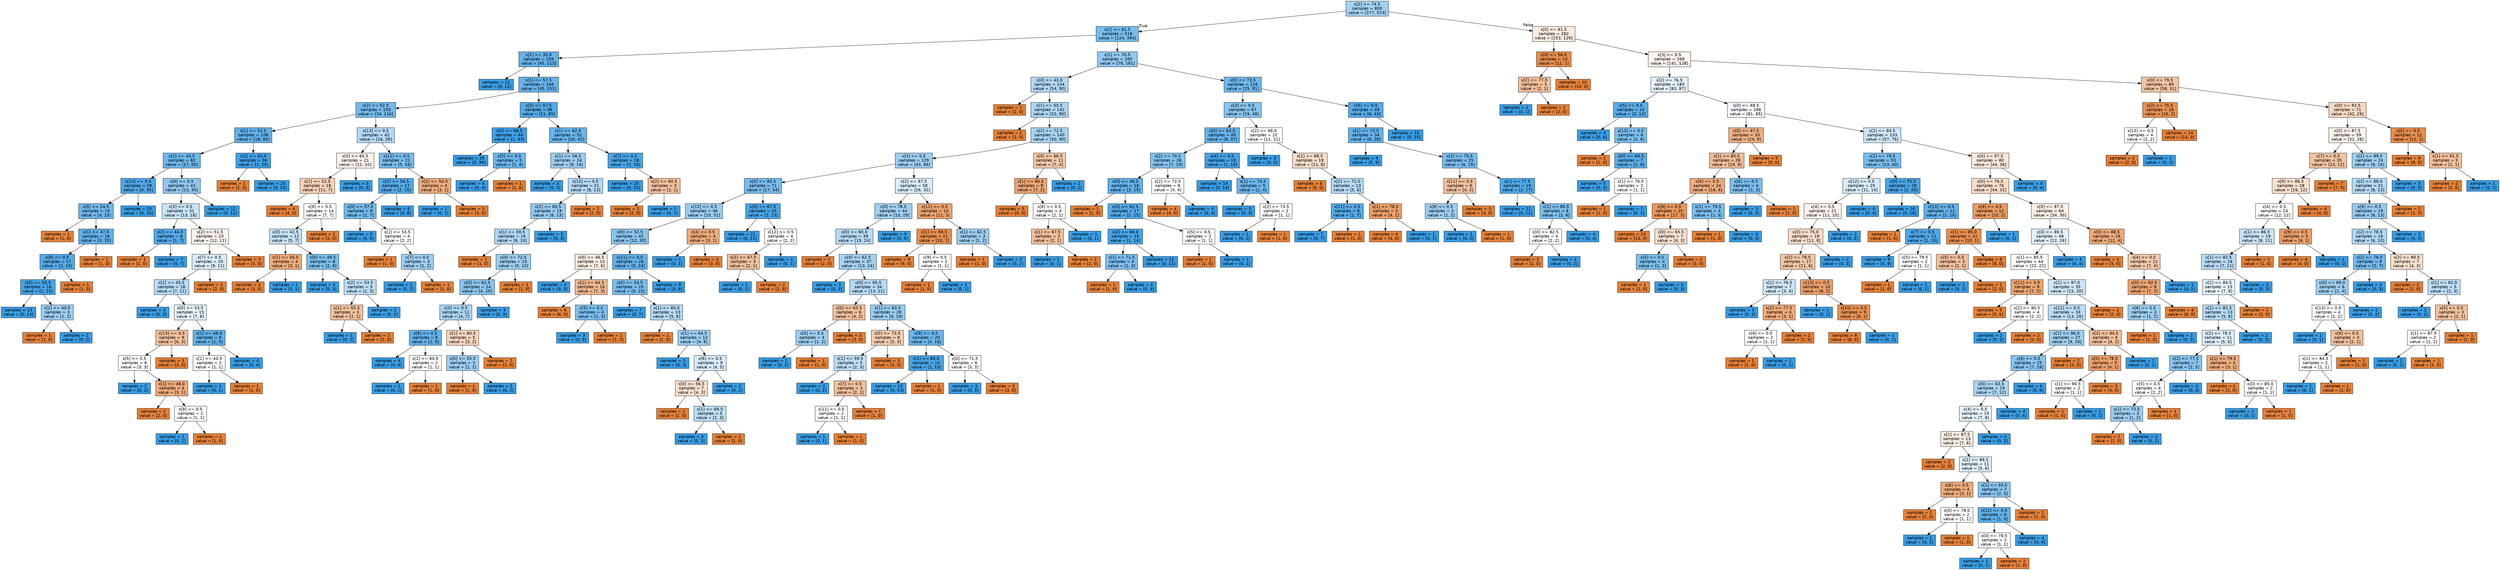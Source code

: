 digraph Tree {
node [shape=box, style="filled", color="black", fontname="helvetica"] ;
edge [fontname="helvetica"] ;
0 [label="x[2] <= 74.5\nsamples = 800\nvalue = [277, 523]", fillcolor="#a2d1f3"] ;
1 [label="x[2] <= 61.5\nsamples = 518\nvalue = [124, 394]", fillcolor="#77bced"] ;
0 -> 1 [labeldistance=2.5, labelangle=45, headlabel="True"] ;
2 [label="x[2] <= 35.0\nsamples = 258\nvalue = [45, 213]", fillcolor="#63b2ea"] ;
1 -> 2 ;
3 [label="samples = 12\nvalue = [0, 12]", fillcolor="#399de5"] ;
2 -> 3 ;
4 [label="x[1] <= 57.5\nsamples = 246\nvalue = [45, 201]", fillcolor="#65b3eb"] ;
2 -> 4 ;
5 [label="x[2] <= 52.5\nsamples = 150\nvalue = [34, 116]", fillcolor="#73baed"] ;
4 -> 5 ;
6 [label="x[1] <= 52.5\nsamples = 108\nvalue = [18, 90]", fillcolor="#61b1ea"] ;
5 -> 6 ;
7 [label="x[2] <= 43.5\nsamples = 82\nvalue = [17, 65]", fillcolor="#6db7ec"] ;
6 -> 7 ;
8 [label="x[13] <= 0.5\nsamples = 39\nvalue = [4, 35]", fillcolor="#50a8e8"] ;
7 -> 8 ;
9 [label="x[0] <= 24.5\nsamples = 19\nvalue = [4, 15]", fillcolor="#6eb7ec"] ;
8 -> 9 ;
10 [label="samples = 1\nvalue = [1, 0]", fillcolor="#e58139"] ;
9 -> 10 ;
11 [label="x[1] <= 47.0\nsamples = 18\nvalue = [3, 15]", fillcolor="#61b1ea"] ;
9 -> 11 ;
12 [label="x[8] <= 0.5\nsamples = 17\nvalue = [2, 15]", fillcolor="#53aae8"] ;
11 -> 12 ;
13 [label="x[0] <= 50.5\nsamples = 16\nvalue = [1, 15]", fillcolor="#46a4e7"] ;
12 -> 13 ;
14 [label="samples = 13\nvalue = [0, 13]", fillcolor="#399de5"] ;
13 -> 14 ;
15 [label="x[2] <= 40.5\nsamples = 3\nvalue = [1, 2]", fillcolor="#9ccef2"] ;
13 -> 15 ;
16 [label="samples = 1\nvalue = [1, 0]", fillcolor="#e58139"] ;
15 -> 16 ;
17 [label="samples = 2\nvalue = [0, 2]", fillcolor="#399de5"] ;
15 -> 17 ;
18 [label="samples = 1\nvalue = [1, 0]", fillcolor="#e58139"] ;
12 -> 18 ;
19 [label="samples = 1\nvalue = [1, 0]", fillcolor="#e58139"] ;
11 -> 19 ;
20 [label="samples = 20\nvalue = [0, 20]", fillcolor="#399de5"] ;
8 -> 20 ;
21 [label="x[6] <= 0.5\nsamples = 43\nvalue = [13, 30]", fillcolor="#8fc7f0"] ;
7 -> 21 ;
22 [label="x[3] <= 0.5\nsamples = 31\nvalue = [13, 18]", fillcolor="#c8e4f8"] ;
21 -> 22 ;
23 [label="x[2] <= 44.5\nsamples = 8\nvalue = [1, 7]", fillcolor="#55abe9"] ;
22 -> 23 ;
24 [label="samples = 1\nvalue = [1, 0]", fillcolor="#e58139"] ;
23 -> 24 ;
25 [label="samples = 7\nvalue = [0, 7]", fillcolor="#399de5"] ;
23 -> 25 ;
26 [label="x[2] <= 51.5\nsamples = 23\nvalue = [12, 11]", fillcolor="#fdf5ef"] ;
22 -> 26 ;
27 [label="x[7] <= 0.5\nsamples = 20\nvalue = [9, 11]", fillcolor="#dbedfa"] ;
26 -> 27 ;
28 [label="x[2] <= 45.5\nsamples = 18\nvalue = [7, 11]", fillcolor="#b7dbf6"] ;
27 -> 28 ;
29 [label="samples = 3\nvalue = [0, 3]", fillcolor="#399de5"] ;
28 -> 29 ;
30 [label="x[0] <= 53.5\nsamples = 15\nvalue = [7, 8]", fillcolor="#e6f3fc"] ;
28 -> 30 ;
31 [label="x[13] <= 0.5\nsamples = 9\nvalue = [6, 3]", fillcolor="#f2c09c"] ;
30 -> 31 ;
32 [label="x[5] <= 0.5\nsamples = 6\nvalue = [3, 3]", fillcolor="#ffffff"] ;
31 -> 32 ;
33 [label="samples = 2\nvalue = [0, 2]", fillcolor="#399de5"] ;
32 -> 33 ;
34 [label="x[1] <= 48.0\nsamples = 4\nvalue = [3, 1]", fillcolor="#eeab7b"] ;
32 -> 34 ;
35 [label="samples = 2\nvalue = [2, 0]", fillcolor="#e58139"] ;
34 -> 35 ;
36 [label="x[9] <= 0.5\nsamples = 2\nvalue = [1, 1]", fillcolor="#ffffff"] ;
34 -> 36 ;
37 [label="samples = 1\nvalue = [0, 1]", fillcolor="#399de5"] ;
36 -> 37 ;
38 [label="samples = 1\nvalue = [1, 0]", fillcolor="#e58139"] ;
36 -> 38 ;
39 [label="samples = 3\nvalue = [3, 0]", fillcolor="#e58139"] ;
31 -> 39 ;
40 [label="x[1] <= 46.0\nsamples = 6\nvalue = [1, 5]", fillcolor="#61b1ea"] ;
30 -> 40 ;
41 [label="x[1] <= 43.5\nsamples = 2\nvalue = [1, 1]", fillcolor="#ffffff"] ;
40 -> 41 ;
42 [label="samples = 1\nvalue = [0, 1]", fillcolor="#399de5"] ;
41 -> 42 ;
43 [label="samples = 1\nvalue = [1, 0]", fillcolor="#e58139"] ;
41 -> 43 ;
44 [label="samples = 4\nvalue = [0, 4]", fillcolor="#399de5"] ;
40 -> 44 ;
45 [label="samples = 2\nvalue = [2, 0]", fillcolor="#e58139"] ;
27 -> 45 ;
46 [label="samples = 3\nvalue = [3, 0]", fillcolor="#e58139"] ;
26 -> 46 ;
47 [label="samples = 12\nvalue = [0, 12]", fillcolor="#399de5"] ;
21 -> 47 ;
48 [label="x[2] <= 42.0\nsamples = 26\nvalue = [1, 25]", fillcolor="#41a1e6"] ;
6 -> 48 ;
49 [label="samples = 1\nvalue = [1, 0]", fillcolor="#e58139"] ;
48 -> 49 ;
50 [label="samples = 25\nvalue = [0, 25]", fillcolor="#399de5"] ;
48 -> 50 ;
51 [label="x[13] <= 0.5\nsamples = 42\nvalue = [16, 26]", fillcolor="#b3d9f5"] ;
5 -> 51 ;
52 [label="x[0] <= 60.5\nsamples = 21\nvalue = [11, 10]", fillcolor="#fdf4ed"] ;
51 -> 52 ;
53 [label="x[1] <= 52.0\nsamples = 18\nvalue = [11, 7]", fillcolor="#f6d1b7"] ;
52 -> 53 ;
54 [label="samples = 4\nvalue = [4, 0]", fillcolor="#e58139"] ;
53 -> 54 ;
55 [label="x[9] <= 0.5\nsamples = 14\nvalue = [7, 7]", fillcolor="#ffffff"] ;
53 -> 55 ;
56 [label="x[0] <= 42.5\nsamples = 12\nvalue = [5, 7]", fillcolor="#c6e3f8"] ;
55 -> 56 ;
57 [label="x[1] <= 56.0\nsamples = 4\nvalue = [3, 1]", fillcolor="#eeab7b"] ;
56 -> 57 ;
58 [label="samples = 3\nvalue = [3, 0]", fillcolor="#e58139"] ;
57 -> 58 ;
59 [label="samples = 1\nvalue = [0, 1]", fillcolor="#399de5"] ;
57 -> 59 ;
60 [label="x[0] <= 49.5\nsamples = 8\nvalue = [2, 6]", fillcolor="#7bbeee"] ;
56 -> 60 ;
61 [label="samples = 3\nvalue = [0, 3]", fillcolor="#399de5"] ;
60 -> 61 ;
62 [label="x[2] <= 53.5\nsamples = 5\nvalue = [2, 3]", fillcolor="#bddef6"] ;
60 -> 62 ;
63 [label="x[1] <= 55.5\nsamples = 3\nvalue = [2, 1]", fillcolor="#f2c09c"] ;
62 -> 63 ;
64 [label="samples = 1\nvalue = [0, 1]", fillcolor="#399de5"] ;
63 -> 64 ;
65 [label="samples = 2\nvalue = [2, 0]", fillcolor="#e58139"] ;
63 -> 65 ;
66 [label="samples = 2\nvalue = [0, 2]", fillcolor="#399de5"] ;
62 -> 66 ;
67 [label="samples = 2\nvalue = [2, 0]", fillcolor="#e58139"] ;
55 -> 67 ;
68 [label="samples = 3\nvalue = [0, 3]", fillcolor="#399de5"] ;
52 -> 68 ;
69 [label="x[12] <= 0.5\nsamples = 21\nvalue = [5, 16]", fillcolor="#77bced"] ;
51 -> 69 ;
70 [label="x[2] <= 54.5\nsamples = 17\nvalue = [2, 15]", fillcolor="#53aae8"] ;
69 -> 70 ;
71 [label="x[0] <= 57.5\nsamples = 9\nvalue = [2, 7]", fillcolor="#72b9ec"] ;
70 -> 71 ;
72 [label="samples = 5\nvalue = [0, 5]", fillcolor="#399de5"] ;
71 -> 72 ;
73 [label="x[1] <= 53.5\nsamples = 4\nvalue = [2, 2]", fillcolor="#ffffff"] ;
71 -> 73 ;
74 [label="samples = 1\nvalue = [1, 0]", fillcolor="#e58139"] ;
73 -> 74 ;
75 [label="x[7] <= 0.5\nsamples = 3\nvalue = [1, 2]", fillcolor="#9ccef2"] ;
73 -> 75 ;
76 [label="samples = 2\nvalue = [0, 2]", fillcolor="#399de5"] ;
75 -> 76 ;
77 [label="samples = 1\nvalue = [1, 0]", fillcolor="#e58139"] ;
75 -> 77 ;
78 [label="samples = 8\nvalue = [0, 8]", fillcolor="#399de5"] ;
70 -> 78 ;
79 [label="x[2] <= 54.0\nsamples = 4\nvalue = [3, 1]", fillcolor="#eeab7b"] ;
69 -> 79 ;
80 [label="samples = 1\nvalue = [0, 1]", fillcolor="#399de5"] ;
79 -> 80 ;
81 [label="samples = 3\nvalue = [3, 0]", fillcolor="#e58139"] ;
79 -> 81 ;
82 [label="x[2] <= 57.5\nsamples = 96\nvalue = [11, 85]", fillcolor="#53aae8"] ;
4 -> 82 ;
83 [label="x[0] <= 68.5\nsamples = 44\nvalue = [1, 43]", fillcolor="#3e9fe6"] ;
82 -> 83 ;
84 [label="samples = 39\nvalue = [0, 39]", fillcolor="#399de5"] ;
83 -> 84 ;
85 [label="x[5] <= 0.5\nsamples = 5\nvalue = [1, 4]", fillcolor="#6ab6ec"] ;
83 -> 85 ;
86 [label="samples = 4\nvalue = [0, 4]", fillcolor="#399de5"] ;
85 -> 86 ;
87 [label="samples = 1\nvalue = [1, 0]", fillcolor="#e58139"] ;
85 -> 87 ;
88 [label="x[1] <= 62.5\nsamples = 52\nvalue = [10, 42]", fillcolor="#68b4eb"] ;
82 -> 88 ;
89 [label="x[1] <= 58.5\nsamples = 24\nvalue = [8, 16]", fillcolor="#9ccef2"] ;
88 -> 89 ;
90 [label="samples = 3\nvalue = [0, 3]", fillcolor="#399de5"] ;
89 -> 90 ;
91 [label="x[12] <= 0.5\nsamples = 21\nvalue = [8, 13]", fillcolor="#b3d9f5"] ;
89 -> 91 ;
92 [label="x[2] <= 60.5\nsamples = 19\nvalue = [6, 13]", fillcolor="#94caf1"] ;
91 -> 92 ;
93 [label="x[1] <= 59.5\nsamples = 16\nvalue = [6, 10]", fillcolor="#b0d8f5"] ;
92 -> 93 ;
94 [label="samples = 1\nvalue = [1, 0]", fillcolor="#e58139"] ;
93 -> 94 ;
95 [label="x[0] <= 72.0\nsamples = 15\nvalue = [5, 10]", fillcolor="#9ccef2"] ;
93 -> 95 ;
96 [label="x[0] <= 62.5\nsamples = 14\nvalue = [4, 10]", fillcolor="#88c4ef"] ;
95 -> 96 ;
97 [label="x[3] <= 0.5\nsamples = 11\nvalue = [4, 7]", fillcolor="#aad5f4"] ;
96 -> 97 ;
98 [label="x[6] <= 0.5\nsamples = 6\nvalue = [1, 5]", fillcolor="#61b1ea"] ;
97 -> 98 ;
99 [label="samples = 4\nvalue = [0, 4]", fillcolor="#399de5"] ;
98 -> 99 ;
100 [label="x[1] <= 60.5\nsamples = 2\nvalue = [1, 1]", fillcolor="#ffffff"] ;
98 -> 100 ;
101 [label="samples = 1\nvalue = [0, 1]", fillcolor="#399de5"] ;
100 -> 101 ;
102 [label="samples = 1\nvalue = [1, 0]", fillcolor="#e58139"] ;
100 -> 102 ;
103 [label="x[1] <= 60.5\nsamples = 5\nvalue = [3, 2]", fillcolor="#f6d5bd"] ;
97 -> 103 ;
104 [label="x[0] <= 55.0\nsamples = 3\nvalue = [1, 2]", fillcolor="#9ccef2"] ;
103 -> 104 ;
105 [label="samples = 1\nvalue = [1, 0]", fillcolor="#e58139"] ;
104 -> 105 ;
106 [label="samples = 2\nvalue = [0, 2]", fillcolor="#399de5"] ;
104 -> 106 ;
107 [label="samples = 2\nvalue = [2, 0]", fillcolor="#e58139"] ;
103 -> 107 ;
108 [label="samples = 3\nvalue = [0, 3]", fillcolor="#399de5"] ;
96 -> 108 ;
109 [label="samples = 1\nvalue = [1, 0]", fillcolor="#e58139"] ;
95 -> 109 ;
110 [label="samples = 3\nvalue = [0, 3]", fillcolor="#399de5"] ;
92 -> 110 ;
111 [label="samples = 2\nvalue = [2, 0]", fillcolor="#e58139"] ;
91 -> 111 ;
112 [label="x[7] <= 0.5\nsamples = 28\nvalue = [2, 26]", fillcolor="#48a5e7"] ;
88 -> 112 ;
113 [label="samples = 25\nvalue = [0, 25]", fillcolor="#399de5"] ;
112 -> 113 ;
114 [label="x[2] <= 60.5\nsamples = 3\nvalue = [2, 1]", fillcolor="#f2c09c"] ;
112 -> 114 ;
115 [label="samples = 2\nvalue = [2, 0]", fillcolor="#e58139"] ;
114 -> 115 ;
116 [label="samples = 1\nvalue = [0, 1]", fillcolor="#399de5"] ;
114 -> 116 ;
117 [label="x[1] <= 70.5\nsamples = 260\nvalue = [79, 181]", fillcolor="#8fc8f0"] ;
1 -> 117 ;
118 [label="x[0] <= 43.0\nsamples = 144\nvalue = [54, 90]", fillcolor="#b0d8f5"] ;
117 -> 118 ;
119 [label="samples = 2\nvalue = [2, 0]", fillcolor="#e58139"] ;
118 -> 119 ;
120 [label="x[1] <= 55.5\nsamples = 142\nvalue = [52, 90]", fillcolor="#abd6f4"] ;
118 -> 120 ;
121 [label="samples = 2\nvalue = [2, 0]", fillcolor="#e58139"] ;
120 -> 121 ;
122 [label="x[2] <= 72.5\nsamples = 140\nvalue = [50, 90]", fillcolor="#a7d3f3"] ;
120 -> 122 ;
123 [label="x[3] <= 0.5\nsamples = 129\nvalue = [43, 86]", fillcolor="#9ccef2"] ;
122 -> 123 ;
124 [label="x[0] <= 60.5\nsamples = 71\nvalue = [17, 54]", fillcolor="#77bced"] ;
123 -> 124 ;
125 [label="x[12] <= 0.5\nsamples = 46\nvalue = [15, 31]", fillcolor="#99ccf2"] ;
124 -> 125 ;
126 [label="x[0] <= 52.5\nsamples = 42\nvalue = [12, 30]", fillcolor="#88c4ef"] ;
125 -> 126 ;
127 [label="x[0] <= 46.5\nsamples = 13\nvalue = [7, 6]", fillcolor="#fbede3"] ;
126 -> 127 ;
128 [label="samples = 3\nvalue = [0, 3]", fillcolor="#399de5"] ;
127 -> 128 ;
129 [label="x[1] <= 64.5\nsamples = 10\nvalue = [7, 3]", fillcolor="#f0b78e"] ;
127 -> 129 ;
130 [label="samples = 6\nvalue = [6, 0]", fillcolor="#e58139"] ;
129 -> 130 ;
131 [label="x[5] <= 0.5\nsamples = 4\nvalue = [1, 3]", fillcolor="#7bbeee"] ;
129 -> 131 ;
132 [label="samples = 3\nvalue = [0, 3]", fillcolor="#399de5"] ;
131 -> 132 ;
133 [label="samples = 1\nvalue = [1, 0]", fillcolor="#e58139"] ;
131 -> 133 ;
134 [label="x[11] <= 0.5\nsamples = 29\nvalue = [5, 24]", fillcolor="#62b1ea"] ;
126 -> 134 ;
135 [label="x[0] <= 54.5\nsamples = 20\nvalue = [5, 15]", fillcolor="#7bbeee"] ;
134 -> 135 ;
136 [label="samples = 7\nvalue = [0, 7]", fillcolor="#399de5"] ;
135 -> 136 ;
137 [label="x[1] <= 60.0\nsamples = 13\nvalue = [5, 8]", fillcolor="#b5daf5"] ;
135 -> 137 ;
138 [label="samples = 1\nvalue = [1, 0]", fillcolor="#e58139"] ;
137 -> 138 ;
139 [label="x[1] <= 64.5\nsamples = 12\nvalue = [4, 8]", fillcolor="#9ccef2"] ;
137 -> 139 ;
140 [label="samples = 3\nvalue = [0, 3]", fillcolor="#399de5"] ;
139 -> 140 ;
141 [label="x[6] <= 0.5\nsamples = 9\nvalue = [4, 5]", fillcolor="#d7ebfa"] ;
139 -> 141 ;
142 [label="x[0] <= 56.5\nsamples = 7\nvalue = [4, 3]", fillcolor="#f8e0ce"] ;
141 -> 142 ;
143 [label="samples = 2\nvalue = [2, 0]", fillcolor="#e58139"] ;
142 -> 143 ;
144 [label="x[1] <= 69.5\nsamples = 5\nvalue = [2, 3]", fillcolor="#bddef6"] ;
142 -> 144 ;
145 [label="samples = 3\nvalue = [0, 3]", fillcolor="#399de5"] ;
144 -> 145 ;
146 [label="samples = 2\nvalue = [2, 0]", fillcolor="#e58139"] ;
144 -> 146 ;
147 [label="samples = 2\nvalue = [0, 2]", fillcolor="#399de5"] ;
141 -> 147 ;
148 [label="samples = 9\nvalue = [0, 9]", fillcolor="#399de5"] ;
134 -> 148 ;
149 [label="x[4] <= 0.5\nsamples = 4\nvalue = [3, 1]", fillcolor="#eeab7b"] ;
125 -> 149 ;
150 [label="samples = 1\nvalue = [0, 1]", fillcolor="#399de5"] ;
149 -> 150 ;
151 [label="samples = 3\nvalue = [3, 0]", fillcolor="#e58139"] ;
149 -> 151 ;
152 [label="x[0] <= 67.0\nsamples = 25\nvalue = [2, 23]", fillcolor="#4aa6e7"] ;
124 -> 152 ;
153 [label="samples = 21\nvalue = [0, 21]", fillcolor="#399de5"] ;
152 -> 153 ;
154 [label="x[12] <= 0.5\nsamples = 4\nvalue = [2, 2]", fillcolor="#ffffff"] ;
152 -> 154 ;
155 [label="x[2] <= 67.5\nsamples = 3\nvalue = [2, 1]", fillcolor="#f2c09c"] ;
154 -> 155 ;
156 [label="samples = 1\nvalue = [0, 1]", fillcolor="#399de5"] ;
155 -> 156 ;
157 [label="samples = 2\nvalue = [2, 0]", fillcolor="#e58139"] ;
155 -> 157 ;
158 [label="samples = 1\nvalue = [0, 1]", fillcolor="#399de5"] ;
154 -> 158 ;
159 [label="x[2] <= 67.5\nsamples = 58\nvalue = [26, 32]", fillcolor="#daedfa"] ;
123 -> 159 ;
160 [label="x[0] <= 78.0\nsamples = 44\nvalue = [15, 29]", fillcolor="#9fd0f2"] ;
159 -> 160 ;
161 [label="x[0] <= 60.0\nsamples = 39\nvalue = [15, 24]", fillcolor="#b5daf5"] ;
160 -> 161 ;
162 [label="samples = 2\nvalue = [2, 0]", fillcolor="#e58139"] ;
161 -> 162 ;
163 [label="x[0] <= 62.5\nsamples = 37\nvalue = [13, 24]", fillcolor="#a4d2f3"] ;
161 -> 163 ;
164 [label="samples = 3\nvalue = [0, 3]", fillcolor="#399de5"] ;
163 -> 164 ;
165 [label="x[0] <= 65.5\nsamples = 34\nvalue = [13, 21]", fillcolor="#b4daf5"] ;
163 -> 165 ;
166 [label="x[0] <= 63.5\nsamples = 6\nvalue = [4, 2]", fillcolor="#f2c09c"] ;
165 -> 166 ;
167 [label="x[5] <= 0.5\nsamples = 3\nvalue = [1, 2]", fillcolor="#9ccef2"] ;
166 -> 167 ;
168 [label="samples = 2\nvalue = [0, 2]", fillcolor="#399de5"] ;
167 -> 168 ;
169 [label="samples = 1\nvalue = [1, 0]", fillcolor="#e58139"] ;
167 -> 169 ;
170 [label="samples = 3\nvalue = [3, 0]", fillcolor="#e58139"] ;
166 -> 170 ;
171 [label="x[1] <= 63.5\nsamples = 28\nvalue = [9, 19]", fillcolor="#97cbf1"] ;
165 -> 171 ;
172 [label="x[0] <= 73.5\nsamples = 8\nvalue = [5, 3]", fillcolor="#f5cdb0"] ;
171 -> 172 ;
173 [label="x[1] <= 59.5\nsamples = 5\nvalue = [2, 3]", fillcolor="#bddef6"] ;
172 -> 173 ;
174 [label="samples = 2\nvalue = [0, 2]", fillcolor="#399de5"] ;
173 -> 174 ;
175 [label="x[7] <= 0.5\nsamples = 3\nvalue = [2, 1]", fillcolor="#f2c09c"] ;
173 -> 175 ;
176 [label="x[11] <= 0.5\nsamples = 2\nvalue = [1, 1]", fillcolor="#ffffff"] ;
175 -> 176 ;
177 [label="samples = 1\nvalue = [0, 1]", fillcolor="#399de5"] ;
176 -> 177 ;
178 [label="samples = 1\nvalue = [1, 0]", fillcolor="#e58139"] ;
176 -> 178 ;
179 [label="samples = 1\nvalue = [1, 0]", fillcolor="#e58139"] ;
175 -> 179 ;
180 [label="samples = 3\nvalue = [3, 0]", fillcolor="#e58139"] ;
172 -> 180 ;
181 [label="x[9] <= 0.5\nsamples = 20\nvalue = [4, 16]", fillcolor="#6ab6ec"] ;
171 -> 181 ;
182 [label="x[1] <= 69.0\nsamples = 14\nvalue = [1, 13]", fillcolor="#48a5e7"] ;
181 -> 182 ;
183 [label="samples = 13\nvalue = [0, 13]", fillcolor="#399de5"] ;
182 -> 183 ;
184 [label="samples = 1\nvalue = [1, 0]", fillcolor="#e58139"] ;
182 -> 184 ;
185 [label="x[0] <= 71.5\nsamples = 6\nvalue = [3, 3]", fillcolor="#ffffff"] ;
181 -> 185 ;
186 [label="samples = 3\nvalue = [0, 3]", fillcolor="#399de5"] ;
185 -> 186 ;
187 [label="samples = 3\nvalue = [3, 0]", fillcolor="#e58139"] ;
185 -> 187 ;
188 [label="samples = 5\nvalue = [0, 5]", fillcolor="#399de5"] ;
160 -> 188 ;
189 [label="x[11] <= 0.5\nsamples = 14\nvalue = [11, 3]", fillcolor="#eca36f"] ;
159 -> 189 ;
190 [label="x[1] <= 69.5\nsamples = 11\nvalue = [10, 1]", fillcolor="#e88e4d"] ;
189 -> 190 ;
191 [label="samples = 9\nvalue = [9, 0]", fillcolor="#e58139"] ;
190 -> 191 ;
192 [label="x[9] <= 0.5\nsamples = 2\nvalue = [1, 1]", fillcolor="#ffffff"] ;
190 -> 192 ;
193 [label="samples = 1\nvalue = [1, 0]", fillcolor="#e58139"] ;
192 -> 193 ;
194 [label="samples = 1\nvalue = [0, 1]", fillcolor="#399de5"] ;
192 -> 194 ;
195 [label="x[1] <= 62.5\nsamples = 3\nvalue = [1, 2]", fillcolor="#9ccef2"] ;
189 -> 195 ;
196 [label="samples = 1\nvalue = [1, 0]", fillcolor="#e58139"] ;
195 -> 196 ;
197 [label="samples = 2\nvalue = [0, 2]", fillcolor="#399de5"] ;
195 -> 197 ;
198 [label="x[0] <= 66.5\nsamples = 11\nvalue = [7, 4]", fillcolor="#f4c9aa"] ;
122 -> 198 ;
199 [label="x[1] <= 66.5\nsamples = 9\nvalue = [7, 2]", fillcolor="#eca572"] ;
198 -> 199 ;
200 [label="samples = 5\nvalue = [5, 0]", fillcolor="#e58139"] ;
199 -> 200 ;
201 [label="x[8] <= 0.5\nsamples = 4\nvalue = [2, 2]", fillcolor="#ffffff"] ;
199 -> 201 ;
202 [label="x[1] <= 67.5\nsamples = 3\nvalue = [2, 1]", fillcolor="#f2c09c"] ;
201 -> 202 ;
203 [label="samples = 1\nvalue = [0, 1]", fillcolor="#399de5"] ;
202 -> 203 ;
204 [label="samples = 2\nvalue = [2, 0]", fillcolor="#e58139"] ;
202 -> 204 ;
205 [label="samples = 1\nvalue = [0, 1]", fillcolor="#399de5"] ;
201 -> 205 ;
206 [label="samples = 2\nvalue = [0, 2]", fillcolor="#399de5"] ;
198 -> 206 ;
207 [label="x[0] <= 73.5\nsamples = 116\nvalue = [25, 91]", fillcolor="#6fb8ec"] ;
117 -> 207 ;
208 [label="x[3] <= 0.5\nsamples = 67\nvalue = [19, 48]", fillcolor="#87c4ef"] ;
207 -> 208 ;
209 [label="x[0] <= 63.5\nsamples = 45\nvalue = [8, 37]", fillcolor="#64b2eb"] ;
208 -> 209 ;
210 [label="x[2] <= 70.5\nsamples = 26\nvalue = [7, 19]", fillcolor="#82c1ef"] ;
209 -> 210 ;
211 [label="x[0] <= 48.5\nsamples = 18\nvalue = [3, 15]", fillcolor="#61b1ea"] ;
210 -> 211 ;
212 [label="samples = 1\nvalue = [1, 0]", fillcolor="#e58139"] ;
211 -> 212 ;
213 [label="x[0] <= 62.5\nsamples = 17\nvalue = [2, 15]", fillcolor="#53aae8"] ;
211 -> 213 ;
214 [label="x[2] <= 66.0\nsamples = 15\nvalue = [1, 14]", fillcolor="#47a4e7"] ;
213 -> 214 ;
215 [label="x[1] <= 71.5\nsamples = 4\nvalue = [1, 3]", fillcolor="#7bbeee"] ;
214 -> 215 ;
216 [label="samples = 1\nvalue = [1, 0]", fillcolor="#e58139"] ;
215 -> 216 ;
217 [label="samples = 3\nvalue = [0, 3]", fillcolor="#399de5"] ;
215 -> 217 ;
218 [label="samples = 11\nvalue = [0, 11]", fillcolor="#399de5"] ;
214 -> 218 ;
219 [label="x[5] <= 0.5\nsamples = 2\nvalue = [1, 1]", fillcolor="#ffffff"] ;
213 -> 219 ;
220 [label="samples = 1\nvalue = [1, 0]", fillcolor="#e58139"] ;
219 -> 220 ;
221 [label="samples = 1\nvalue = [0, 1]", fillcolor="#399de5"] ;
219 -> 221 ;
222 [label="x[2] <= 72.5\nsamples = 8\nvalue = [4, 4]", fillcolor="#ffffff"] ;
210 -> 222 ;
223 [label="samples = 4\nvalue = [4, 0]", fillcolor="#e58139"] ;
222 -> 223 ;
224 [label="samples = 4\nvalue = [0, 4]", fillcolor="#399de5"] ;
222 -> 224 ;
225 [label="x[4] <= 0.5\nsamples = 19\nvalue = [1, 18]", fillcolor="#44a2e6"] ;
209 -> 225 ;
226 [label="samples = 14\nvalue = [0, 14]", fillcolor="#399de5"] ;
225 -> 226 ;
227 [label="x[1] <= 74.5\nsamples = 5\nvalue = [1, 4]", fillcolor="#6ab6ec"] ;
225 -> 227 ;
228 [label="samples = 3\nvalue = [0, 3]", fillcolor="#399de5"] ;
227 -> 228 ;
229 [label="x[2] <= 73.5\nsamples = 2\nvalue = [1, 1]", fillcolor="#ffffff"] ;
227 -> 229 ;
230 [label="samples = 1\nvalue = [0, 1]", fillcolor="#399de5"] ;
229 -> 230 ;
231 [label="samples = 1\nvalue = [1, 0]", fillcolor="#e58139"] ;
229 -> 231 ;
232 [label="x[2] <= 66.0\nsamples = 22\nvalue = [11, 11]", fillcolor="#ffffff"] ;
208 -> 232 ;
233 [label="samples = 3\nvalue = [0, 3]", fillcolor="#399de5"] ;
232 -> 233 ;
234 [label="x[2] <= 68.5\nsamples = 19\nvalue = [11, 8]", fillcolor="#f8ddc9"] ;
232 -> 234 ;
235 [label="samples = 6\nvalue = [6, 0]", fillcolor="#e58139"] ;
234 -> 235 ;
236 [label="x[2] <= 72.0\nsamples = 13\nvalue = [5, 8]", fillcolor="#b5daf5"] ;
234 -> 236 ;
237 [label="x[11] <= 0.5\nsamples = 8\nvalue = [1, 7]", fillcolor="#55abe9"] ;
236 -> 237 ;
238 [label="samples = 7\nvalue = [0, 7]", fillcolor="#399de5"] ;
237 -> 238 ;
239 [label="samples = 1\nvalue = [1, 0]", fillcolor="#e58139"] ;
237 -> 239 ;
240 [label="x[1] <= 78.0\nsamples = 5\nvalue = [4, 1]", fillcolor="#eca06a"] ;
236 -> 240 ;
241 [label="samples = 4\nvalue = [4, 0]", fillcolor="#e58139"] ;
240 -> 241 ;
242 [label="samples = 1\nvalue = [0, 1]", fillcolor="#399de5"] ;
240 -> 242 ;
243 [label="x[6] <= 0.5\nsamples = 49\nvalue = [6, 43]", fillcolor="#55abe9"] ;
207 -> 243 ;
244 [label="x[1] <= 73.5\nsamples = 34\nvalue = [6, 28]", fillcolor="#63b2eb"] ;
243 -> 244 ;
245 [label="samples = 9\nvalue = [0, 9]", fillcolor="#399de5"] ;
244 -> 245 ;
246 [label="x[1] <= 75.5\nsamples = 25\nvalue = [6, 19]", fillcolor="#78bced"] ;
244 -> 246 ;
247 [label="x[11] <= 0.5\nsamples = 6\nvalue = [4, 2]", fillcolor="#f2c09c"] ;
246 -> 247 ;
248 [label="x[8] <= 0.5\nsamples = 3\nvalue = [1, 2]", fillcolor="#9ccef2"] ;
247 -> 248 ;
249 [label="samples = 2\nvalue = [0, 2]", fillcolor="#399de5"] ;
248 -> 249 ;
250 [label="samples = 1\nvalue = [1, 0]", fillcolor="#e58139"] ;
248 -> 250 ;
251 [label="samples = 3\nvalue = [3, 0]", fillcolor="#e58139"] ;
247 -> 251 ;
252 [label="x[1] <= 77.5\nsamples = 19\nvalue = [2, 17]", fillcolor="#50a9e8"] ;
246 -> 252 ;
253 [label="samples = 11\nvalue = [0, 11]", fillcolor="#399de5"] ;
252 -> 253 ;
254 [label="x[1] <= 80.5\nsamples = 8\nvalue = [2, 6]", fillcolor="#7bbeee"] ;
252 -> 254 ;
255 [label="x[0] <= 82.5\nsamples = 4\nvalue = [2, 2]", fillcolor="#ffffff"] ;
254 -> 255 ;
256 [label="samples = 2\nvalue = [2, 0]", fillcolor="#e58139"] ;
255 -> 256 ;
257 [label="samples = 2\nvalue = [0, 2]", fillcolor="#399de5"] ;
255 -> 257 ;
258 [label="samples = 4\nvalue = [0, 4]", fillcolor="#399de5"] ;
254 -> 258 ;
259 [label="samples = 15\nvalue = [0, 15]", fillcolor="#399de5"] ;
243 -> 259 ;
260 [label="x[0] <= 61.5\nsamples = 282\nvalue = [153, 129]", fillcolor="#fbebe0"] ;
0 -> 260 [labeldistance=2.5, labelangle=-45, headlabel="False"] ;
261 [label="x[0] <= 56.0\nsamples = 13\nvalue = [12, 1]", fillcolor="#e78c49"] ;
260 -> 261 ;
262 [label="x[2] <= 77.5\nsamples = 3\nvalue = [2, 1]", fillcolor="#f2c09c"] ;
261 -> 262 ;
263 [label="samples = 1\nvalue = [0, 1]", fillcolor="#399de5"] ;
262 -> 263 ;
264 [label="samples = 2\nvalue = [2, 0]", fillcolor="#e58139"] ;
262 -> 264 ;
265 [label="samples = 10\nvalue = [10, 0]", fillcolor="#e58139"] ;
261 -> 265 ;
266 [label="x[3] <= 0.5\nsamples = 269\nvalue = [141, 128]", fillcolor="#fdf3ed"] ;
260 -> 266 ;
267 [label="x[2] <= 76.5\nsamples = 180\nvalue = [83, 97]", fillcolor="#e2f1fb"] ;
266 -> 267 ;
268 [label="x[5] <= 0.5\nsamples = 14\nvalue = [2, 12]", fillcolor="#5aade9"] ;
267 -> 268 ;
269 [label="samples = 6\nvalue = [0, 6]", fillcolor="#399de5"] ;
268 -> 269 ;
270 [label="x[13] <= 0.5\nsamples = 8\nvalue = [2, 6]", fillcolor="#7bbeee"] ;
268 -> 270 ;
271 [label="samples = 1\nvalue = [1, 0]", fillcolor="#e58139"] ;
270 -> 271 ;
272 [label="x[0] <= 69.5\nsamples = 7\nvalue = [1, 6]", fillcolor="#5aade9"] ;
270 -> 272 ;
273 [label="samples = 5\nvalue = [0, 5]", fillcolor="#399de5"] ;
272 -> 273 ;
274 [label="x[1] <= 76.0\nsamples = 2\nvalue = [1, 1]", fillcolor="#ffffff"] ;
272 -> 274 ;
275 [label="samples = 1\nvalue = [1, 0]", fillcolor="#e58139"] ;
274 -> 275 ;
276 [label="samples = 1\nvalue = [0, 1]", fillcolor="#399de5"] ;
274 -> 276 ;
277 [label="x[0] <= 68.5\nsamples = 166\nvalue = [81, 85]", fillcolor="#f6fafe"] ;
267 -> 277 ;
278 [label="x[0] <= 67.5\nsamples = 33\nvalue = [24, 9]", fillcolor="#efb083"] ;
277 -> 278 ;
279 [label="x[1] <= 85.0\nsamples = 28\nvalue = [19, 9]", fillcolor="#f1bd97"] ;
278 -> 279 ;
280 [label="x[6] <= 0.5\nsamples = 24\nvalue = [18, 6]", fillcolor="#eeab7b"] ;
279 -> 280 ;
281 [label="x[8] <= 0.5\nsamples = 20\nvalue = [17, 3]", fillcolor="#ea975c"] ;
280 -> 281 ;
282 [label="samples = 13\nvalue = [13, 0]", fillcolor="#e58139"] ;
281 -> 282 ;
283 [label="x[0] <= 65.5\nsamples = 7\nvalue = [4, 3]", fillcolor="#f8e0ce"] ;
281 -> 283 ;
284 [label="x[5] <= 0.5\nsamples = 4\nvalue = [1, 3]", fillcolor="#7bbeee"] ;
283 -> 284 ;
285 [label="samples = 1\nvalue = [1, 0]", fillcolor="#e58139"] ;
284 -> 285 ;
286 [label="samples = 3\nvalue = [0, 3]", fillcolor="#399de5"] ;
284 -> 286 ;
287 [label="samples = 3\nvalue = [3, 0]", fillcolor="#e58139"] ;
283 -> 287 ;
288 [label="x[1] <= 79.5\nsamples = 4\nvalue = [1, 3]", fillcolor="#7bbeee"] ;
280 -> 288 ;
289 [label="samples = 1\nvalue = [1, 0]", fillcolor="#e58139"] ;
288 -> 289 ;
290 [label="samples = 3\nvalue = [0, 3]", fillcolor="#399de5"] ;
288 -> 290 ;
291 [label="x[6] <= 0.5\nsamples = 4\nvalue = [1, 3]", fillcolor="#7bbeee"] ;
279 -> 291 ;
292 [label="samples = 3\nvalue = [0, 3]", fillcolor="#399de5"] ;
291 -> 292 ;
293 [label="samples = 1\nvalue = [1, 0]", fillcolor="#e58139"] ;
291 -> 293 ;
294 [label="samples = 5\nvalue = [5, 0]", fillcolor="#e58139"] ;
278 -> 294 ;
295 [label="x[2] <= 84.5\nsamples = 133\nvalue = [57, 76]", fillcolor="#cee6f8"] ;
277 -> 295 ;
296 [label="x[1] <= 79.5\nsamples = 53\nvalue = [13, 40]", fillcolor="#79bded"] ;
295 -> 296 ;
297 [label="x[12] <= 0.5\nsamples = 25\nvalue = [11, 14]", fillcolor="#d5eaf9"] ;
296 -> 297 ;
298 [label="x[4] <= 0.5\nsamples = 21\nvalue = [11, 10]", fillcolor="#fdf4ed"] ;
297 -> 298 ;
299 [label="x[0] <= 75.0\nsamples = 19\nvalue = [11, 8]", fillcolor="#f8ddc9"] ;
298 -> 299 ;
300 [label="x[2] <= 78.5\nsamples = 17\nvalue = [11, 6]", fillcolor="#f3c6a5"] ;
299 -> 300 ;
301 [label="x[1] <= 76.5\nsamples = 7\nvalue = [3, 4]", fillcolor="#cee6f8"] ;
300 -> 301 ;
302 [label="samples = 3\nvalue = [0, 3]", fillcolor="#399de5"] ;
301 -> 302 ;
303 [label="x[2] <= 77.5\nsamples = 4\nvalue = [3, 1]", fillcolor="#eeab7b"] ;
301 -> 303 ;
304 [label="x[6] <= 0.5\nsamples = 2\nvalue = [1, 1]", fillcolor="#ffffff"] ;
303 -> 304 ;
305 [label="samples = 1\nvalue = [1, 0]", fillcolor="#e58139"] ;
304 -> 305 ;
306 [label="samples = 1\nvalue = [0, 1]", fillcolor="#399de5"] ;
304 -> 306 ;
307 [label="samples = 2\nvalue = [2, 0]", fillcolor="#e58139"] ;
303 -> 307 ;
308 [label="x[13] <= 0.5\nsamples = 10\nvalue = [8, 2]", fillcolor="#eca06a"] ;
300 -> 308 ;
309 [label="samples = 1\nvalue = [0, 1]", fillcolor="#399de5"] ;
308 -> 309 ;
310 [label="x[10] <= 0.5\nsamples = 9\nvalue = [8, 1]", fillcolor="#e89152"] ;
308 -> 310 ;
311 [label="samples = 8\nvalue = [8, 0]", fillcolor="#e58139"] ;
310 -> 311 ;
312 [label="samples = 1\nvalue = [0, 1]", fillcolor="#399de5"] ;
310 -> 312 ;
313 [label="samples = 2\nvalue = [0, 2]", fillcolor="#399de5"] ;
299 -> 313 ;
314 [label="samples = 2\nvalue = [0, 2]", fillcolor="#399de5"] ;
298 -> 314 ;
315 [label="samples = 4\nvalue = [0, 4]", fillcolor="#399de5"] ;
297 -> 315 ;
316 [label="x[0] <= 75.5\nsamples = 28\nvalue = [2, 26]", fillcolor="#48a5e7"] ;
296 -> 316 ;
317 [label="samples = 16\nvalue = [0, 16]", fillcolor="#399de5"] ;
316 -> 317 ;
318 [label="x[13] <= 0.5\nsamples = 12\nvalue = [2, 10]", fillcolor="#61b1ea"] ;
316 -> 318 ;
319 [label="samples = 1\nvalue = [1, 0]", fillcolor="#e58139"] ;
318 -> 319 ;
320 [label="x[7] <= 0.5\nsamples = 11\nvalue = [1, 10]", fillcolor="#4da7e8"] ;
318 -> 320 ;
321 [label="samples = 9\nvalue = [0, 9]", fillcolor="#399de5"] ;
320 -> 321 ;
322 [label="x[0] <= 79.5\nsamples = 2\nvalue = [1, 1]", fillcolor="#ffffff"] ;
320 -> 322 ;
323 [label="samples = 1\nvalue = [1, 0]", fillcolor="#e58139"] ;
322 -> 323 ;
324 [label="samples = 1\nvalue = [0, 1]", fillcolor="#399de5"] ;
322 -> 324 ;
325 [label="x[0] <= 97.5\nsamples = 80\nvalue = [44, 36]", fillcolor="#fae8db"] ;
295 -> 325 ;
326 [label="x[0] <= 76.5\nsamples = 76\nvalue = [44, 32]", fillcolor="#f8ddc9"] ;
325 -> 326 ;
327 [label="x[9] <= 0.5\nsamples = 12\nvalue = [10, 2]", fillcolor="#ea9a61"] ;
326 -> 327 ;
328 [label="x[1] <= 85.0\nsamples = 11\nvalue = [10, 1]", fillcolor="#e88e4d"] ;
327 -> 328 ;
329 [label="x[5] <= 0.5\nsamples = 3\nvalue = [2, 1]", fillcolor="#f2c09c"] ;
328 -> 329 ;
330 [label="samples = 1\nvalue = [0, 1]", fillcolor="#399de5"] ;
329 -> 330 ;
331 [label="samples = 2\nvalue = [2, 0]", fillcolor="#e58139"] ;
329 -> 331 ;
332 [label="samples = 8\nvalue = [8, 0]", fillcolor="#e58139"] ;
328 -> 332 ;
333 [label="samples = 1\nvalue = [0, 1]", fillcolor="#399de5"] ;
327 -> 333 ;
334 [label="x[0] <= 87.5\nsamples = 64\nvalue = [34, 30]", fillcolor="#fcf0e8"] ;
326 -> 334 ;
335 [label="x[0] <= 86.5\nsamples = 48\nvalue = [22, 26]", fillcolor="#e1f0fb"] ;
334 -> 335 ;
336 [label="x[1] <= 85.5\nsamples = 44\nvalue = [22, 22]", fillcolor="#ffffff"] ;
335 -> 336 ;
337 [label="x[11] <= 0.5\nsamples = 9\nvalue = [7, 2]", fillcolor="#eca572"] ;
336 -> 337 ;
338 [label="samples = 5\nvalue = [5, 0]", fillcolor="#e58139"] ;
337 -> 338 ;
339 [label="x[2] <= 90.5\nsamples = 4\nvalue = [2, 2]", fillcolor="#ffffff"] ;
337 -> 339 ;
340 [label="samples = 2\nvalue = [0, 2]", fillcolor="#399de5"] ;
339 -> 340 ;
341 [label="samples = 2\nvalue = [2, 0]", fillcolor="#e58139"] ;
339 -> 341 ;
342 [label="x[2] <= 97.0\nsamples = 35\nvalue = [15, 20]", fillcolor="#cee6f8"] ;
336 -> 342 ;
343 [label="x[12] <= 0.5\nsamples = 33\nvalue = [13, 20]", fillcolor="#baddf6"] ;
342 -> 343 ;
344 [label="x[1] <= 96.0\nsamples = 27\nvalue = [9, 18]", fillcolor="#9ccef2"] ;
343 -> 344 ;
345 [label="x[6] <= 0.5\nsamples = 25\nvalue = [7, 18]", fillcolor="#86c3ef"] ;
344 -> 345 ;
346 [label="x[0] <= 83.5\nsamples = 19\nvalue = [7, 12]", fillcolor="#acd6f4"] ;
345 -> 346 ;
347 [label="x[4] <= 0.5\nsamples = 15\nvalue = [7, 8]", fillcolor="#e6f3fc"] ;
346 -> 347 ;
348 [label="x[1] <= 87.5\nsamples = 13\nvalue = [7, 6]", fillcolor="#fbede3"] ;
347 -> 348 ;
349 [label="samples = 2\nvalue = [2, 0]", fillcolor="#e58139"] ;
348 -> 349 ;
350 [label="x[2] <= 89.5\nsamples = 11\nvalue = [5, 6]", fillcolor="#deeffb"] ;
348 -> 350 ;
351 [label="x[8] <= 0.5\nsamples = 4\nvalue = [3, 1]", fillcolor="#eeab7b"] ;
350 -> 351 ;
352 [label="samples = 2\nvalue = [2, 0]", fillcolor="#e58139"] ;
351 -> 352 ;
353 [label="x[0] <= 78.0\nsamples = 2\nvalue = [1, 1]", fillcolor="#ffffff"] ;
351 -> 353 ;
354 [label="samples = 1\nvalue = [0, 1]", fillcolor="#399de5"] ;
353 -> 354 ;
355 [label="samples = 1\nvalue = [1, 0]", fillcolor="#e58139"] ;
353 -> 355 ;
356 [label="x[1] <= 93.5\nsamples = 7\nvalue = [2, 5]", fillcolor="#88c4ef"] ;
350 -> 356 ;
357 [label="x[13] <= 0.5\nsamples = 6\nvalue = [1, 5]", fillcolor="#61b1ea"] ;
356 -> 357 ;
358 [label="x[0] <= 79.5\nsamples = 2\nvalue = [1, 1]", fillcolor="#ffffff"] ;
357 -> 358 ;
359 [label="samples = 1\nvalue = [0, 1]", fillcolor="#399de5"] ;
358 -> 359 ;
360 [label="samples = 1\nvalue = [1, 0]", fillcolor="#e58139"] ;
358 -> 360 ;
361 [label="samples = 4\nvalue = [0, 4]", fillcolor="#399de5"] ;
357 -> 361 ;
362 [label="samples = 1\nvalue = [1, 0]", fillcolor="#e58139"] ;
356 -> 362 ;
363 [label="samples = 2\nvalue = [0, 2]", fillcolor="#399de5"] ;
347 -> 363 ;
364 [label="samples = 4\nvalue = [0, 4]", fillcolor="#399de5"] ;
346 -> 364 ;
365 [label="samples = 6\nvalue = [0, 6]", fillcolor="#399de5"] ;
345 -> 365 ;
366 [label="samples = 2\nvalue = [2, 0]", fillcolor="#e58139"] ;
344 -> 366 ;
367 [label="x[2] <= 94.5\nsamples = 6\nvalue = [4, 2]", fillcolor="#f2c09c"] ;
343 -> 367 ;
368 [label="x[0] <= 78.5\nsamples = 5\nvalue = [4, 1]", fillcolor="#eca06a"] ;
367 -> 368 ;
369 [label="x[1] <= 90.5\nsamples = 2\nvalue = [1, 1]", fillcolor="#ffffff"] ;
368 -> 369 ;
370 [label="samples = 1\nvalue = [1, 0]", fillcolor="#e58139"] ;
369 -> 370 ;
371 [label="samples = 1\nvalue = [0, 1]", fillcolor="#399de5"] ;
369 -> 371 ;
372 [label="samples = 3\nvalue = [3, 0]", fillcolor="#e58139"] ;
368 -> 372 ;
373 [label="samples = 1\nvalue = [0, 1]", fillcolor="#399de5"] ;
367 -> 373 ;
374 [label="samples = 2\nvalue = [2, 0]", fillcolor="#e58139"] ;
342 -> 374 ;
375 [label="samples = 4\nvalue = [0, 4]", fillcolor="#399de5"] ;
335 -> 375 ;
376 [label="x[0] <= 88.5\nsamples = 16\nvalue = [12, 4]", fillcolor="#eeab7b"] ;
334 -> 376 ;
377 [label="samples = 5\nvalue = [5, 0]", fillcolor="#e58139"] ;
376 -> 377 ;
378 [label="x[4] <= 0.5\nsamples = 11\nvalue = [7, 4]", fillcolor="#f4c9aa"] ;
376 -> 378 ;
379 [label="x[0] <= 92.5\nsamples = 9\nvalue = [7, 2]", fillcolor="#eca572"] ;
378 -> 379 ;
380 [label="x[6] <= 0.5\nsamples = 3\nvalue = [1, 2]", fillcolor="#9ccef2"] ;
379 -> 380 ;
381 [label="samples = 1\nvalue = [1, 0]", fillcolor="#e58139"] ;
380 -> 381 ;
382 [label="samples = 2\nvalue = [0, 2]", fillcolor="#399de5"] ;
380 -> 382 ;
383 [label="samples = 6\nvalue = [6, 0]", fillcolor="#e58139"] ;
379 -> 383 ;
384 [label="samples = 2\nvalue = [0, 2]", fillcolor="#399de5"] ;
378 -> 384 ;
385 [label="samples = 4\nvalue = [0, 4]", fillcolor="#399de5"] ;
325 -> 385 ;
386 [label="x[0] <= 79.5\nsamples = 89\nvalue = [58, 31]", fillcolor="#f3c4a3"] ;
266 -> 386 ;
387 [label="x[2] <= 75.5\nsamples = 18\nvalue = [16, 2]", fillcolor="#e89152"] ;
386 -> 387 ;
388 [label="x[13] <= 0.5\nsamples = 4\nvalue = [2, 2]", fillcolor="#ffffff"] ;
387 -> 388 ;
389 [label="samples = 2\nvalue = [2, 0]", fillcolor="#e58139"] ;
388 -> 389 ;
390 [label="samples = 2\nvalue = [0, 2]", fillcolor="#399de5"] ;
388 -> 390 ;
391 [label="samples = 14\nvalue = [14, 0]", fillcolor="#e58139"] ;
387 -> 391 ;
392 [label="x[0] <= 93.5\nsamples = 71\nvalue = [42, 29]", fillcolor="#f7d8c2"] ;
386 -> 392 ;
393 [label="x[0] <= 87.5\nsamples = 59\nvalue = [31, 28]", fillcolor="#fcf3ec"] ;
392 -> 393 ;
394 [label="x[7] <= 0.5\nsamples = 35\nvalue = [23, 12]", fillcolor="#f3c3a0"] ;
393 -> 394 ;
395 [label="x[0] <= 86.5\nsamples = 28\nvalue = [16, 12]", fillcolor="#f8e0ce"] ;
394 -> 395 ;
396 [label="x[4] <= 0.5\nsamples = 24\nvalue = [12, 12]", fillcolor="#ffffff"] ;
395 -> 396 ;
397 [label="x[1] <= 86.5\nsamples = 19\nvalue = [8, 11]", fillcolor="#c9e4f8"] ;
396 -> 397 ;
398 [label="x[1] <= 82.5\nsamples = 18\nvalue = [7, 11]", fillcolor="#b7dbf6"] ;
397 -> 398 ;
399 [label="x[2] <= 84.5\nsamples = 15\nvalue = [7, 8]", fillcolor="#e6f3fc"] ;
398 -> 399 ;
400 [label="x[2] <= 82.5\nsamples = 13\nvalue = [5, 8]", fillcolor="#b5daf5"] ;
399 -> 400 ;
401 [label="x[2] <= 78.5\nsamples = 11\nvalue = [5, 6]", fillcolor="#deeffb"] ;
400 -> 401 ;
402 [label="x[2] <= 77.5\nsamples = 7\nvalue = [2, 5]", fillcolor="#88c4ef"] ;
401 -> 402 ;
403 [label="x[5] <= 0.5\nsamples = 4\nvalue = [2, 2]", fillcolor="#ffffff"] ;
402 -> 403 ;
404 [label="x[1] <= 73.5\nsamples = 3\nvalue = [1, 2]", fillcolor="#9ccef2"] ;
403 -> 404 ;
405 [label="samples = 1\nvalue = [1, 0]", fillcolor="#e58139"] ;
404 -> 405 ;
406 [label="samples = 2\nvalue = [0, 2]", fillcolor="#399de5"] ;
404 -> 406 ;
407 [label="samples = 1\nvalue = [1, 0]", fillcolor="#e58139"] ;
403 -> 407 ;
408 [label="samples = 3\nvalue = [0, 3]", fillcolor="#399de5"] ;
402 -> 408 ;
409 [label="x[1] <= 79.5\nsamples = 4\nvalue = [3, 1]", fillcolor="#eeab7b"] ;
401 -> 409 ;
410 [label="samples = 2\nvalue = [2, 0]", fillcolor="#e58139"] ;
409 -> 410 ;
411 [label="x[0] <= 85.0\nsamples = 2\nvalue = [1, 1]", fillcolor="#ffffff"] ;
409 -> 411 ;
412 [label="samples = 1\nvalue = [0, 1]", fillcolor="#399de5"] ;
411 -> 412 ;
413 [label="samples = 1\nvalue = [1, 0]", fillcolor="#e58139"] ;
411 -> 413 ;
414 [label="samples = 2\nvalue = [0, 2]", fillcolor="#399de5"] ;
400 -> 414 ;
415 [label="samples = 2\nvalue = [2, 0]", fillcolor="#e58139"] ;
399 -> 415 ;
416 [label="samples = 3\nvalue = [0, 3]", fillcolor="#399de5"] ;
398 -> 416 ;
417 [label="samples = 1\nvalue = [1, 0]", fillcolor="#e58139"] ;
397 -> 417 ;
418 [label="x[9] <= 0.5\nsamples = 5\nvalue = [4, 1]", fillcolor="#eca06a"] ;
396 -> 418 ;
419 [label="samples = 4\nvalue = [4, 0]", fillcolor="#e58139"] ;
418 -> 419 ;
420 [label="samples = 1\nvalue = [0, 1]", fillcolor="#399de5"] ;
418 -> 420 ;
421 [label="samples = 4\nvalue = [4, 0]", fillcolor="#e58139"] ;
395 -> 421 ;
422 [label="samples = 7\nvalue = [7, 0]", fillcolor="#e58139"] ;
394 -> 422 ;
423 [label="x[1] <= 89.5\nsamples = 24\nvalue = [8, 16]", fillcolor="#9ccef2"] ;
393 -> 423 ;
424 [label="x[2] <= 88.0\nsamples = 21\nvalue = [8, 13]", fillcolor="#b3d9f5"] ;
423 -> 424 ;
425 [label="x[9] <= 0.5\nsamples = 19\nvalue = [6, 13]", fillcolor="#94caf1"] ;
424 -> 425 ;
426 [label="x[2] <= 78.5\nsamples = 16\nvalue = [6, 10]", fillcolor="#b0d8f5"] ;
425 -> 426 ;
427 [label="x[2] <= 76.5\nsamples = 9\nvalue = [2, 7]", fillcolor="#72b9ec"] ;
426 -> 427 ;
428 [label="x[0] <= 89.0\nsamples = 6\nvalue = [2, 4]", fillcolor="#9ccef2"] ;
427 -> 428 ;
429 [label="x[13] <= 0.5\nsamples = 4\nvalue = [2, 2]", fillcolor="#ffffff"] ;
428 -> 429 ;
430 [label="samples = 1\nvalue = [0, 1]", fillcolor="#399de5"] ;
429 -> 430 ;
431 [label="x[6] <= 0.5\nsamples = 3\nvalue = [2, 1]", fillcolor="#f2c09c"] ;
429 -> 431 ;
432 [label="x[1] <= 84.5\nsamples = 2\nvalue = [1, 1]", fillcolor="#ffffff"] ;
431 -> 432 ;
433 [label="samples = 1\nvalue = [0, 1]", fillcolor="#399de5"] ;
432 -> 433 ;
434 [label="samples = 1\nvalue = [1, 0]", fillcolor="#e58139"] ;
432 -> 434 ;
435 [label="samples = 1\nvalue = [1, 0]", fillcolor="#e58139"] ;
431 -> 435 ;
436 [label="samples = 2\nvalue = [0, 2]", fillcolor="#399de5"] ;
428 -> 436 ;
437 [label="samples = 3\nvalue = [0, 3]", fillcolor="#399de5"] ;
427 -> 437 ;
438 [label="x[2] <= 80.5\nsamples = 7\nvalue = [4, 3]", fillcolor="#f8e0ce"] ;
426 -> 438 ;
439 [label="samples = 2\nvalue = [2, 0]", fillcolor="#e58139"] ;
438 -> 439 ;
440 [label="x[1] <= 82.0\nsamples = 5\nvalue = [2, 3]", fillcolor="#bddef6"] ;
438 -> 440 ;
441 [label="samples = 2\nvalue = [0, 2]", fillcolor="#399de5"] ;
440 -> 441 ;
442 [label="x[5] <= 0.5\nsamples = 3\nvalue = [2, 1]", fillcolor="#f2c09c"] ;
440 -> 442 ;
443 [label="x[1] <= 87.5\nsamples = 2\nvalue = [1, 1]", fillcolor="#ffffff"] ;
442 -> 443 ;
444 [label="samples = 1\nvalue = [0, 1]", fillcolor="#399de5"] ;
443 -> 444 ;
445 [label="samples = 1\nvalue = [1, 0]", fillcolor="#e58139"] ;
443 -> 445 ;
446 [label="samples = 1\nvalue = [1, 0]", fillcolor="#e58139"] ;
442 -> 446 ;
447 [label="samples = 3\nvalue = [0, 3]", fillcolor="#399de5"] ;
425 -> 447 ;
448 [label="samples = 2\nvalue = [2, 0]", fillcolor="#e58139"] ;
424 -> 448 ;
449 [label="samples = 3\nvalue = [0, 3]", fillcolor="#399de5"] ;
423 -> 449 ;
450 [label="x[5] <= 0.5\nsamples = 12\nvalue = [11, 1]", fillcolor="#e78c4b"] ;
392 -> 450 ;
451 [label="samples = 9\nvalue = [9, 0]", fillcolor="#e58139"] ;
450 -> 451 ;
452 [label="x[1] <= 91.5\nsamples = 3\nvalue = [2, 1]", fillcolor="#f2c09c"] ;
450 -> 452 ;
453 [label="samples = 2\nvalue = [2, 0]", fillcolor="#e58139"] ;
452 -> 453 ;
454 [label="samples = 1\nvalue = [0, 1]", fillcolor="#399de5"] ;
452 -> 454 ;
}